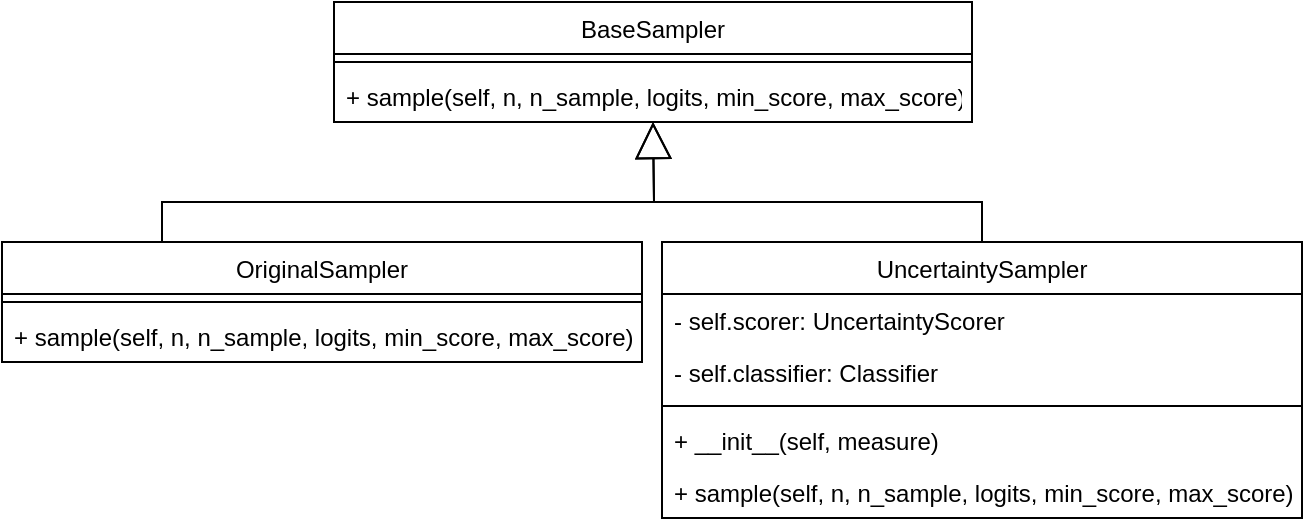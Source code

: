 <mxfile version="17.4.0" type="device"><diagram id="Ohnc4guAlQBvZNQa1-bN" name="Page-1"><mxGraphModel dx="368" dy="1747" grid="1" gridSize="10" guides="1" tooltips="1" connect="1" arrows="1" fold="1" page="1" pageScale="1" pageWidth="670" pageHeight="300" math="0" shadow="0"><root><mxCell id="0"/><mxCell id="1" parent="0"/><mxCell id="wXMtq4M5RXdAOYrnIAJq-1" value="BaseSampler" style="swimlane;fontStyle=0;align=center;verticalAlign=top;childLayout=stackLayout;horizontal=1;startSize=26;horizontalStack=0;resizeParent=1;resizeLast=0;collapsible=1;marginBottom=0;rounded=0;shadow=0;strokeWidth=1;" parent="1" vertex="1"><mxGeometry x="846" y="-1190" width="319" height="60" as="geometry"><mxRectangle x="550" y="140" width="160" height="26" as="alternateBounds"/></mxGeometry></mxCell><mxCell id="wXMtq4M5RXdAOYrnIAJq-3" value="" style="line;html=1;strokeWidth=1;align=left;verticalAlign=middle;spacingTop=-1;spacingLeft=3;spacingRight=3;rotatable=0;labelPosition=right;points=[];portConstraint=eastwest;" parent="wXMtq4M5RXdAOYrnIAJq-1" vertex="1"><mxGeometry y="26" width="319" height="8" as="geometry"/></mxCell><mxCell id="wXMtq4M5RXdAOYrnIAJq-55" value="+ sample(self, n, n_sample, logits, min_score, max_score)&#10;" style="text;align=left;verticalAlign=top;spacingLeft=4;spacingRight=4;overflow=hidden;rotatable=0;points=[[0,0.5],[1,0.5]];portConstraint=eastwest;" parent="wXMtq4M5RXdAOYrnIAJq-1" vertex="1"><mxGeometry y="34" width="319" height="26" as="geometry"/></mxCell><mxCell id="wXMtq4M5RXdAOYrnIAJq-4" value="OriginalSampler" style="swimlane;fontStyle=0;align=center;verticalAlign=top;childLayout=stackLayout;horizontal=1;startSize=26;horizontalStack=0;resizeParent=1;resizeLast=0;collapsible=1;marginBottom=0;rounded=0;shadow=0;strokeWidth=1;" parent="1" vertex="1"><mxGeometry x="680" y="-1070" width="320" height="60" as="geometry"><mxRectangle x="550" y="140" width="160" height="26" as="alternateBounds"/></mxGeometry></mxCell><mxCell id="wXMtq4M5RXdAOYrnIAJq-6" value="" style="line;html=1;strokeWidth=1;align=left;verticalAlign=middle;spacingTop=-1;spacingLeft=3;spacingRight=3;rotatable=0;labelPosition=right;points=[];portConstraint=eastwest;" parent="wXMtq4M5RXdAOYrnIAJq-4" vertex="1"><mxGeometry y="26" width="320" height="8" as="geometry"/></mxCell><mxCell id="wXMtq4M5RXdAOYrnIAJq-56" value="+ sample(self, n, n_sample, logits, min_score, max_score)&#10;" style="text;align=left;verticalAlign=top;spacingLeft=4;spacingRight=4;overflow=hidden;rotatable=0;points=[[0,0.5],[1,0.5]];portConstraint=eastwest;" parent="wXMtq4M5RXdAOYrnIAJq-4" vertex="1"><mxGeometry y="34" width="320" height="26" as="geometry"/></mxCell><mxCell id="wXMtq4M5RXdAOYrnIAJq-8" value="UncertaintySampler" style="swimlane;fontStyle=0;align=center;verticalAlign=top;childLayout=stackLayout;horizontal=1;startSize=26;horizontalStack=0;resizeParent=1;resizeLast=0;collapsible=1;marginBottom=0;rounded=0;shadow=0;strokeWidth=1;" parent="1" vertex="1"><mxGeometry x="1010" y="-1070" width="320" height="138" as="geometry"><mxRectangle x="550" y="140" width="160" height="26" as="alternateBounds"/></mxGeometry></mxCell><mxCell id="wXMtq4M5RXdAOYrnIAJq-9" value="- self.scorer: UncertaintyScorer" style="text;align=left;verticalAlign=top;spacingLeft=4;spacingRight=4;overflow=hidden;rotatable=0;points=[[0,0.5],[1,0.5]];portConstraint=eastwest;rounded=0;shadow=0;html=0;" parent="wXMtq4M5RXdAOYrnIAJq-8" vertex="1"><mxGeometry y="26" width="320" height="26" as="geometry"/></mxCell><mxCell id="wXMtq4M5RXdAOYrnIAJq-10" value="- self.classifier: Classifier" style="text;align=left;verticalAlign=top;spacingLeft=4;spacingRight=4;overflow=hidden;rotatable=0;points=[[0,0.5],[1,0.5]];portConstraint=eastwest;rounded=0;shadow=0;html=0;" parent="wXMtq4M5RXdAOYrnIAJq-8" vertex="1"><mxGeometry y="52" width="320" height="26" as="geometry"/></mxCell><mxCell id="wXMtq4M5RXdAOYrnIAJq-11" value="" style="line;html=1;strokeWidth=1;align=left;verticalAlign=middle;spacingTop=-1;spacingLeft=3;spacingRight=3;rotatable=0;labelPosition=right;points=[];portConstraint=eastwest;" parent="wXMtq4M5RXdAOYrnIAJq-8" vertex="1"><mxGeometry y="78" width="320" height="8" as="geometry"/></mxCell><mxCell id="wXMtq4M5RXdAOYrnIAJq-58" value="+ __init__(self, measure)" style="text;align=left;verticalAlign=top;spacingLeft=4;spacingRight=4;overflow=hidden;rotatable=0;points=[[0,0.5],[1,0.5]];portConstraint=eastwest;" parent="wXMtq4M5RXdAOYrnIAJq-8" vertex="1"><mxGeometry y="86" width="320" height="26" as="geometry"/></mxCell><mxCell id="wXMtq4M5RXdAOYrnIAJq-57" value="+ sample(self, n, n_sample, logits, min_score, max_score)&#10;" style="text;align=left;verticalAlign=top;spacingLeft=4;spacingRight=4;overflow=hidden;rotatable=0;points=[[0,0.5],[1,0.5]];portConstraint=eastwest;" parent="wXMtq4M5RXdAOYrnIAJq-8" vertex="1"><mxGeometry y="112" width="320" height="26" as="geometry"/></mxCell><mxCell id="wXMtq4M5RXdAOYrnIAJq-13" value="" style="endArrow=block;endSize=16;endFill=0;html=1;rounded=0;entryX=0.5;entryY=1;entryDx=0;entryDy=0;exitX=0.5;exitY=0;exitDx=0;exitDy=0;" parent="1" source="wXMtq4M5RXdAOYrnIAJq-8" target="wXMtq4M5RXdAOYrnIAJq-1" edge="1"><mxGeometry x="-0.625" y="3" width="160" relative="1" as="geometry"><mxPoint x="647" y="-651" as="sourcePoint"/><mxPoint x="540" y="-521" as="targetPoint"/><mxPoint as="offset"/><Array as="points"><mxPoint x="1170" y="-1090"/><mxPoint x="1006" y="-1090"/></Array></mxGeometry></mxCell><mxCell id="wXMtq4M5RXdAOYrnIAJq-44" value="" style="endArrow=block;endSize=16;endFill=0;html=1;rounded=0;exitX=0.5;exitY=0;exitDx=0;exitDy=0;entryX=0.5;entryY=1;entryDx=0;entryDy=0;" parent="1" source="wXMtq4M5RXdAOYrnIAJq-4" target="wXMtq4M5RXdAOYrnIAJq-1" edge="1"><mxGeometry x="-0.625" y="3" width="160" relative="1" as="geometry"><mxPoint x="1095" y="-1030" as="sourcePoint"/><mxPoint x="1010" y="-1120" as="targetPoint"/><mxPoint as="offset"/><Array as="points"><mxPoint x="760" y="-1070"/><mxPoint x="760" y="-1090"/><mxPoint x="1006" y="-1090"/></Array></mxGeometry></mxCell></root></mxGraphModel></diagram></mxfile>